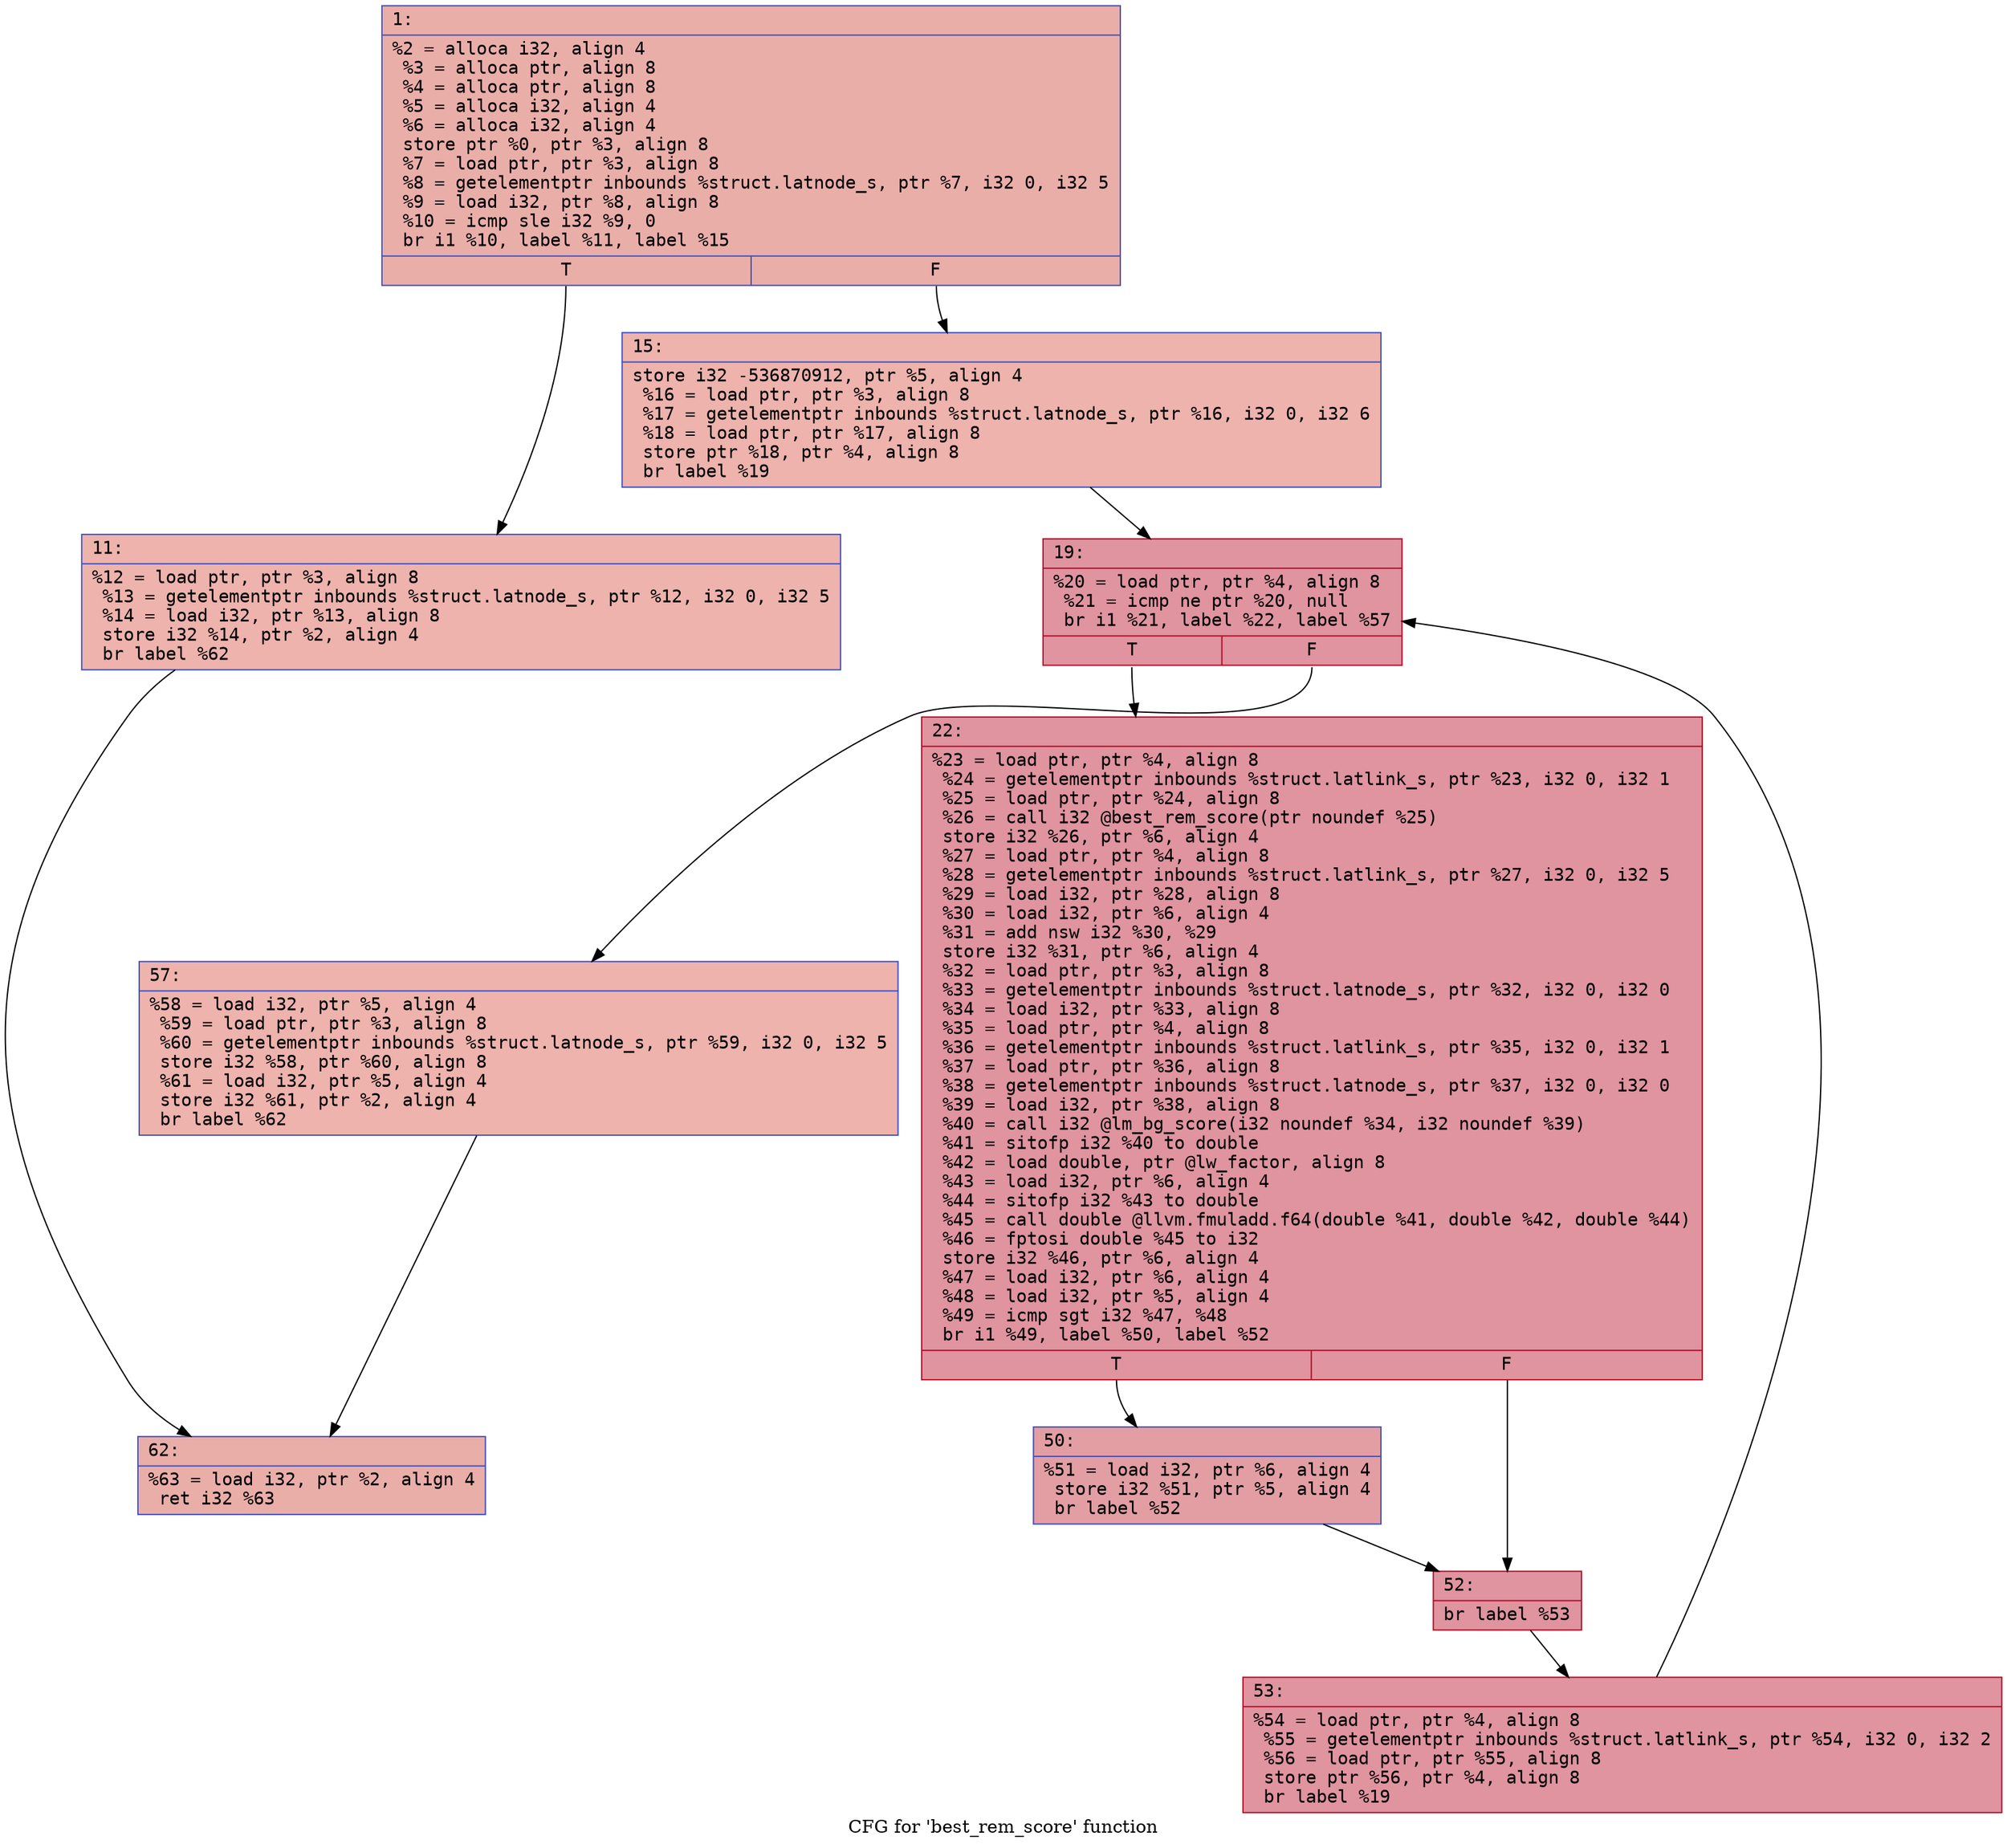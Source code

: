 digraph "CFG for 'best_rem_score' function" {
	label="CFG for 'best_rem_score' function";

	Node0x600002afb840 [shape=record,color="#3d50c3ff", style=filled, fillcolor="#d0473d70" fontname="Courier",label="{1:\l|  %2 = alloca i32, align 4\l  %3 = alloca ptr, align 8\l  %4 = alloca ptr, align 8\l  %5 = alloca i32, align 4\l  %6 = alloca i32, align 4\l  store ptr %0, ptr %3, align 8\l  %7 = load ptr, ptr %3, align 8\l  %8 = getelementptr inbounds %struct.latnode_s, ptr %7, i32 0, i32 5\l  %9 = load i32, ptr %8, align 8\l  %10 = icmp sle i32 %9, 0\l  br i1 %10, label %11, label %15\l|{<s0>T|<s1>F}}"];
	Node0x600002afb840:s0 -> Node0x600002afb890[tooltip="1 -> 11\nProbability 50.00%" ];
	Node0x600002afb840:s1 -> Node0x600002afb8e0[tooltip="1 -> 15\nProbability 50.00%" ];
	Node0x600002afb890 [shape=record,color="#3d50c3ff", style=filled, fillcolor="#d6524470" fontname="Courier",label="{11:\l|  %12 = load ptr, ptr %3, align 8\l  %13 = getelementptr inbounds %struct.latnode_s, ptr %12, i32 0, i32 5\l  %14 = load i32, ptr %13, align 8\l  store i32 %14, ptr %2, align 4\l  br label %62\l}"];
	Node0x600002afb890 -> Node0x600002afbb10[tooltip="11 -> 62\nProbability 100.00%" ];
	Node0x600002afb8e0 [shape=record,color="#3d50c3ff", style=filled, fillcolor="#d6524470" fontname="Courier",label="{15:\l|  store i32 -536870912, ptr %5, align 4\l  %16 = load ptr, ptr %3, align 8\l  %17 = getelementptr inbounds %struct.latnode_s, ptr %16, i32 0, i32 6\l  %18 = load ptr, ptr %17, align 8\l  store ptr %18, ptr %4, align 8\l  br label %19\l}"];
	Node0x600002afb8e0 -> Node0x600002afb930[tooltip="15 -> 19\nProbability 100.00%" ];
	Node0x600002afb930 [shape=record,color="#b70d28ff", style=filled, fillcolor="#b70d2870" fontname="Courier",label="{19:\l|  %20 = load ptr, ptr %4, align 8\l  %21 = icmp ne ptr %20, null\l  br i1 %21, label %22, label %57\l|{<s0>T|<s1>F}}"];
	Node0x600002afb930:s0 -> Node0x600002afb980[tooltip="19 -> 22\nProbability 96.88%" ];
	Node0x600002afb930:s1 -> Node0x600002afbac0[tooltip="19 -> 57\nProbability 3.12%" ];
	Node0x600002afb980 [shape=record,color="#b70d28ff", style=filled, fillcolor="#b70d2870" fontname="Courier",label="{22:\l|  %23 = load ptr, ptr %4, align 8\l  %24 = getelementptr inbounds %struct.latlink_s, ptr %23, i32 0, i32 1\l  %25 = load ptr, ptr %24, align 8\l  %26 = call i32 @best_rem_score(ptr noundef %25)\l  store i32 %26, ptr %6, align 4\l  %27 = load ptr, ptr %4, align 8\l  %28 = getelementptr inbounds %struct.latlink_s, ptr %27, i32 0, i32 5\l  %29 = load i32, ptr %28, align 8\l  %30 = load i32, ptr %6, align 4\l  %31 = add nsw i32 %30, %29\l  store i32 %31, ptr %6, align 4\l  %32 = load ptr, ptr %3, align 8\l  %33 = getelementptr inbounds %struct.latnode_s, ptr %32, i32 0, i32 0\l  %34 = load i32, ptr %33, align 8\l  %35 = load ptr, ptr %4, align 8\l  %36 = getelementptr inbounds %struct.latlink_s, ptr %35, i32 0, i32 1\l  %37 = load ptr, ptr %36, align 8\l  %38 = getelementptr inbounds %struct.latnode_s, ptr %37, i32 0, i32 0\l  %39 = load i32, ptr %38, align 8\l  %40 = call i32 @lm_bg_score(i32 noundef %34, i32 noundef %39)\l  %41 = sitofp i32 %40 to double\l  %42 = load double, ptr @lw_factor, align 8\l  %43 = load i32, ptr %6, align 4\l  %44 = sitofp i32 %43 to double\l  %45 = call double @llvm.fmuladd.f64(double %41, double %42, double %44)\l  %46 = fptosi double %45 to i32\l  store i32 %46, ptr %6, align 4\l  %47 = load i32, ptr %6, align 4\l  %48 = load i32, ptr %5, align 4\l  %49 = icmp sgt i32 %47, %48\l  br i1 %49, label %50, label %52\l|{<s0>T|<s1>F}}"];
	Node0x600002afb980:s0 -> Node0x600002afb9d0[tooltip="22 -> 50\nProbability 50.00%" ];
	Node0x600002afb980:s1 -> Node0x600002afba20[tooltip="22 -> 52\nProbability 50.00%" ];
	Node0x600002afb9d0 [shape=record,color="#3d50c3ff", style=filled, fillcolor="#be242e70" fontname="Courier",label="{50:\l|  %51 = load i32, ptr %6, align 4\l  store i32 %51, ptr %5, align 4\l  br label %52\l}"];
	Node0x600002afb9d0 -> Node0x600002afba20[tooltip="50 -> 52\nProbability 100.00%" ];
	Node0x600002afba20 [shape=record,color="#b70d28ff", style=filled, fillcolor="#b70d2870" fontname="Courier",label="{52:\l|  br label %53\l}"];
	Node0x600002afba20 -> Node0x600002afba70[tooltip="52 -> 53\nProbability 100.00%" ];
	Node0x600002afba70 [shape=record,color="#b70d28ff", style=filled, fillcolor="#b70d2870" fontname="Courier",label="{53:\l|  %54 = load ptr, ptr %4, align 8\l  %55 = getelementptr inbounds %struct.latlink_s, ptr %54, i32 0, i32 2\l  %56 = load ptr, ptr %55, align 8\l  store ptr %56, ptr %4, align 8\l  br label %19\l}"];
	Node0x600002afba70 -> Node0x600002afb930[tooltip="53 -> 19\nProbability 100.00%" ];
	Node0x600002afbac0 [shape=record,color="#3d50c3ff", style=filled, fillcolor="#d6524470" fontname="Courier",label="{57:\l|  %58 = load i32, ptr %5, align 4\l  %59 = load ptr, ptr %3, align 8\l  %60 = getelementptr inbounds %struct.latnode_s, ptr %59, i32 0, i32 5\l  store i32 %58, ptr %60, align 8\l  %61 = load i32, ptr %5, align 4\l  store i32 %61, ptr %2, align 4\l  br label %62\l}"];
	Node0x600002afbac0 -> Node0x600002afbb10[tooltip="57 -> 62\nProbability 100.00%" ];
	Node0x600002afbb10 [shape=record,color="#3d50c3ff", style=filled, fillcolor="#d0473d70" fontname="Courier",label="{62:\l|  %63 = load i32, ptr %2, align 4\l  ret i32 %63\l}"];
}

